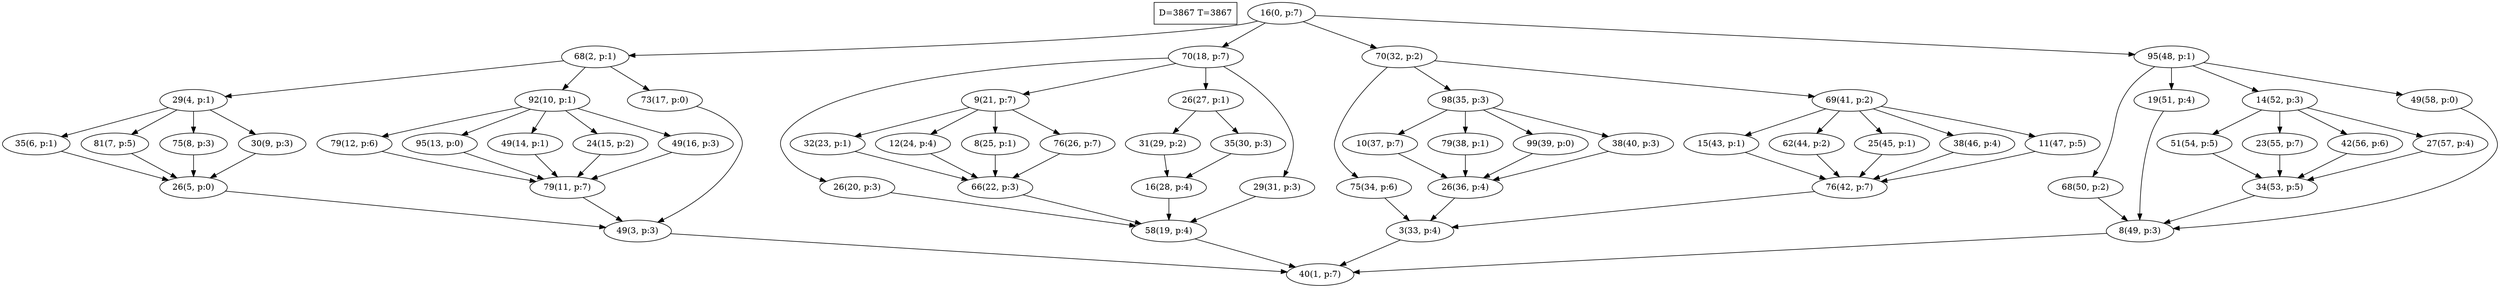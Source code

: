 digraph Task {
i [shape=box, label="D=3867 T=3867"]; 
0 [label="16(0, p:7)"];
1 [label="40(1, p:7)"];
2 [label="68(2, p:1)"];
3 [label="49(3, p:3)"];
4 [label="29(4, p:1)"];
5 [label="26(5, p:0)"];
6 [label="35(6, p:1)"];
7 [label="81(7, p:5)"];
8 [label="75(8, p:3)"];
9 [label="30(9, p:3)"];
10 [label="92(10, p:1)"];
11 [label="79(11, p:7)"];
12 [label="79(12, p:6)"];
13 [label="95(13, p:0)"];
14 [label="49(14, p:1)"];
15 [label="24(15, p:2)"];
16 [label="49(16, p:3)"];
17 [label="73(17, p:0)"];
18 [label="70(18, p:7)"];
19 [label="58(19, p:4)"];
20 [label="26(20, p:3)"];
21 [label="9(21, p:7)"];
22 [label="66(22, p:3)"];
23 [label="32(23, p:1)"];
24 [label="12(24, p:4)"];
25 [label="8(25, p:1)"];
26 [label="76(26, p:7)"];
27 [label="26(27, p:1)"];
28 [label="16(28, p:4)"];
29 [label="31(29, p:2)"];
30 [label="35(30, p:3)"];
31 [label="29(31, p:3)"];
32 [label="70(32, p:2)"];
33 [label="3(33, p:4)"];
34 [label="75(34, p:6)"];
35 [label="98(35, p:3)"];
36 [label="26(36, p:4)"];
37 [label="10(37, p:7)"];
38 [label="79(38, p:1)"];
39 [label="99(39, p:0)"];
40 [label="38(40, p:3)"];
41 [label="69(41, p:2)"];
42 [label="76(42, p:7)"];
43 [label="15(43, p:1)"];
44 [label="62(44, p:2)"];
45 [label="25(45, p:1)"];
46 [label="38(46, p:4)"];
47 [label="11(47, p:5)"];
48 [label="95(48, p:1)"];
49 [label="8(49, p:3)"];
50 [label="68(50, p:2)"];
51 [label="19(51, p:4)"];
52 [label="14(52, p:3)"];
53 [label="34(53, p:5)"];
54 [label="51(54, p:5)"];
55 [label="23(55, p:7)"];
56 [label="42(56, p:6)"];
57 [label="27(57, p:4)"];
58 [label="49(58, p:0)"];
0 -> 2;
0 -> 18;
0 -> 32;
0 -> 48;
2 -> 4;
2 -> 10;
2 -> 17;
3 -> 1;
4 -> 6;
4 -> 7;
4 -> 8;
4 -> 9;
5 -> 3;
6 -> 5;
7 -> 5;
8 -> 5;
9 -> 5;
10 -> 12;
10 -> 13;
10 -> 14;
10 -> 15;
10 -> 16;
11 -> 3;
12 -> 11;
13 -> 11;
14 -> 11;
15 -> 11;
16 -> 11;
17 -> 3;
18 -> 20;
18 -> 21;
18 -> 27;
18 -> 31;
19 -> 1;
20 -> 19;
21 -> 23;
21 -> 24;
21 -> 25;
21 -> 26;
22 -> 19;
23 -> 22;
24 -> 22;
25 -> 22;
26 -> 22;
27 -> 29;
27 -> 30;
28 -> 19;
29 -> 28;
30 -> 28;
31 -> 19;
32 -> 34;
32 -> 35;
32 -> 41;
33 -> 1;
34 -> 33;
35 -> 37;
35 -> 38;
35 -> 39;
35 -> 40;
36 -> 33;
37 -> 36;
38 -> 36;
39 -> 36;
40 -> 36;
41 -> 43;
41 -> 44;
41 -> 45;
41 -> 46;
41 -> 47;
42 -> 33;
43 -> 42;
44 -> 42;
45 -> 42;
46 -> 42;
47 -> 42;
48 -> 50;
48 -> 51;
48 -> 52;
48 -> 58;
49 -> 1;
50 -> 49;
51 -> 49;
52 -> 54;
52 -> 55;
52 -> 56;
52 -> 57;
53 -> 49;
54 -> 53;
55 -> 53;
56 -> 53;
57 -> 53;
58 -> 49;
}